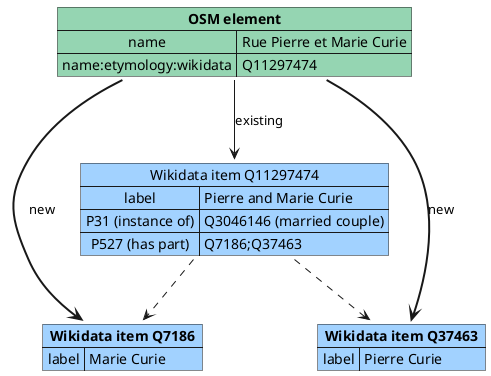 @startuml part_of

map "**Wikidata item Q7186**" as wikia #a2d2ff {
  label => Marie Curie
}
map "**Wikidata item Q37463**" as wikib #a2d2ff {
  label => Pierre Curie
}
map "Wikidata item Q11297474" as wikic #a2d2ff {
  label => Pierre and Marie Curie
  P31 (instance of) => Q3046146 (married couple)
  P527 (has part) => Q7186;Q37463
}

map "**OSM element**" as osmg #95d5b2 {
  name => Rue Pierre et Marie Curie
  name:etymology:wikidata => Q11297474
}

osmg -[bold]-> wikia : new
osmg -[bold]-> wikib : new
osmg --> wikic : existing

wikic ..> wikia
wikic ..> wikib

@enduml